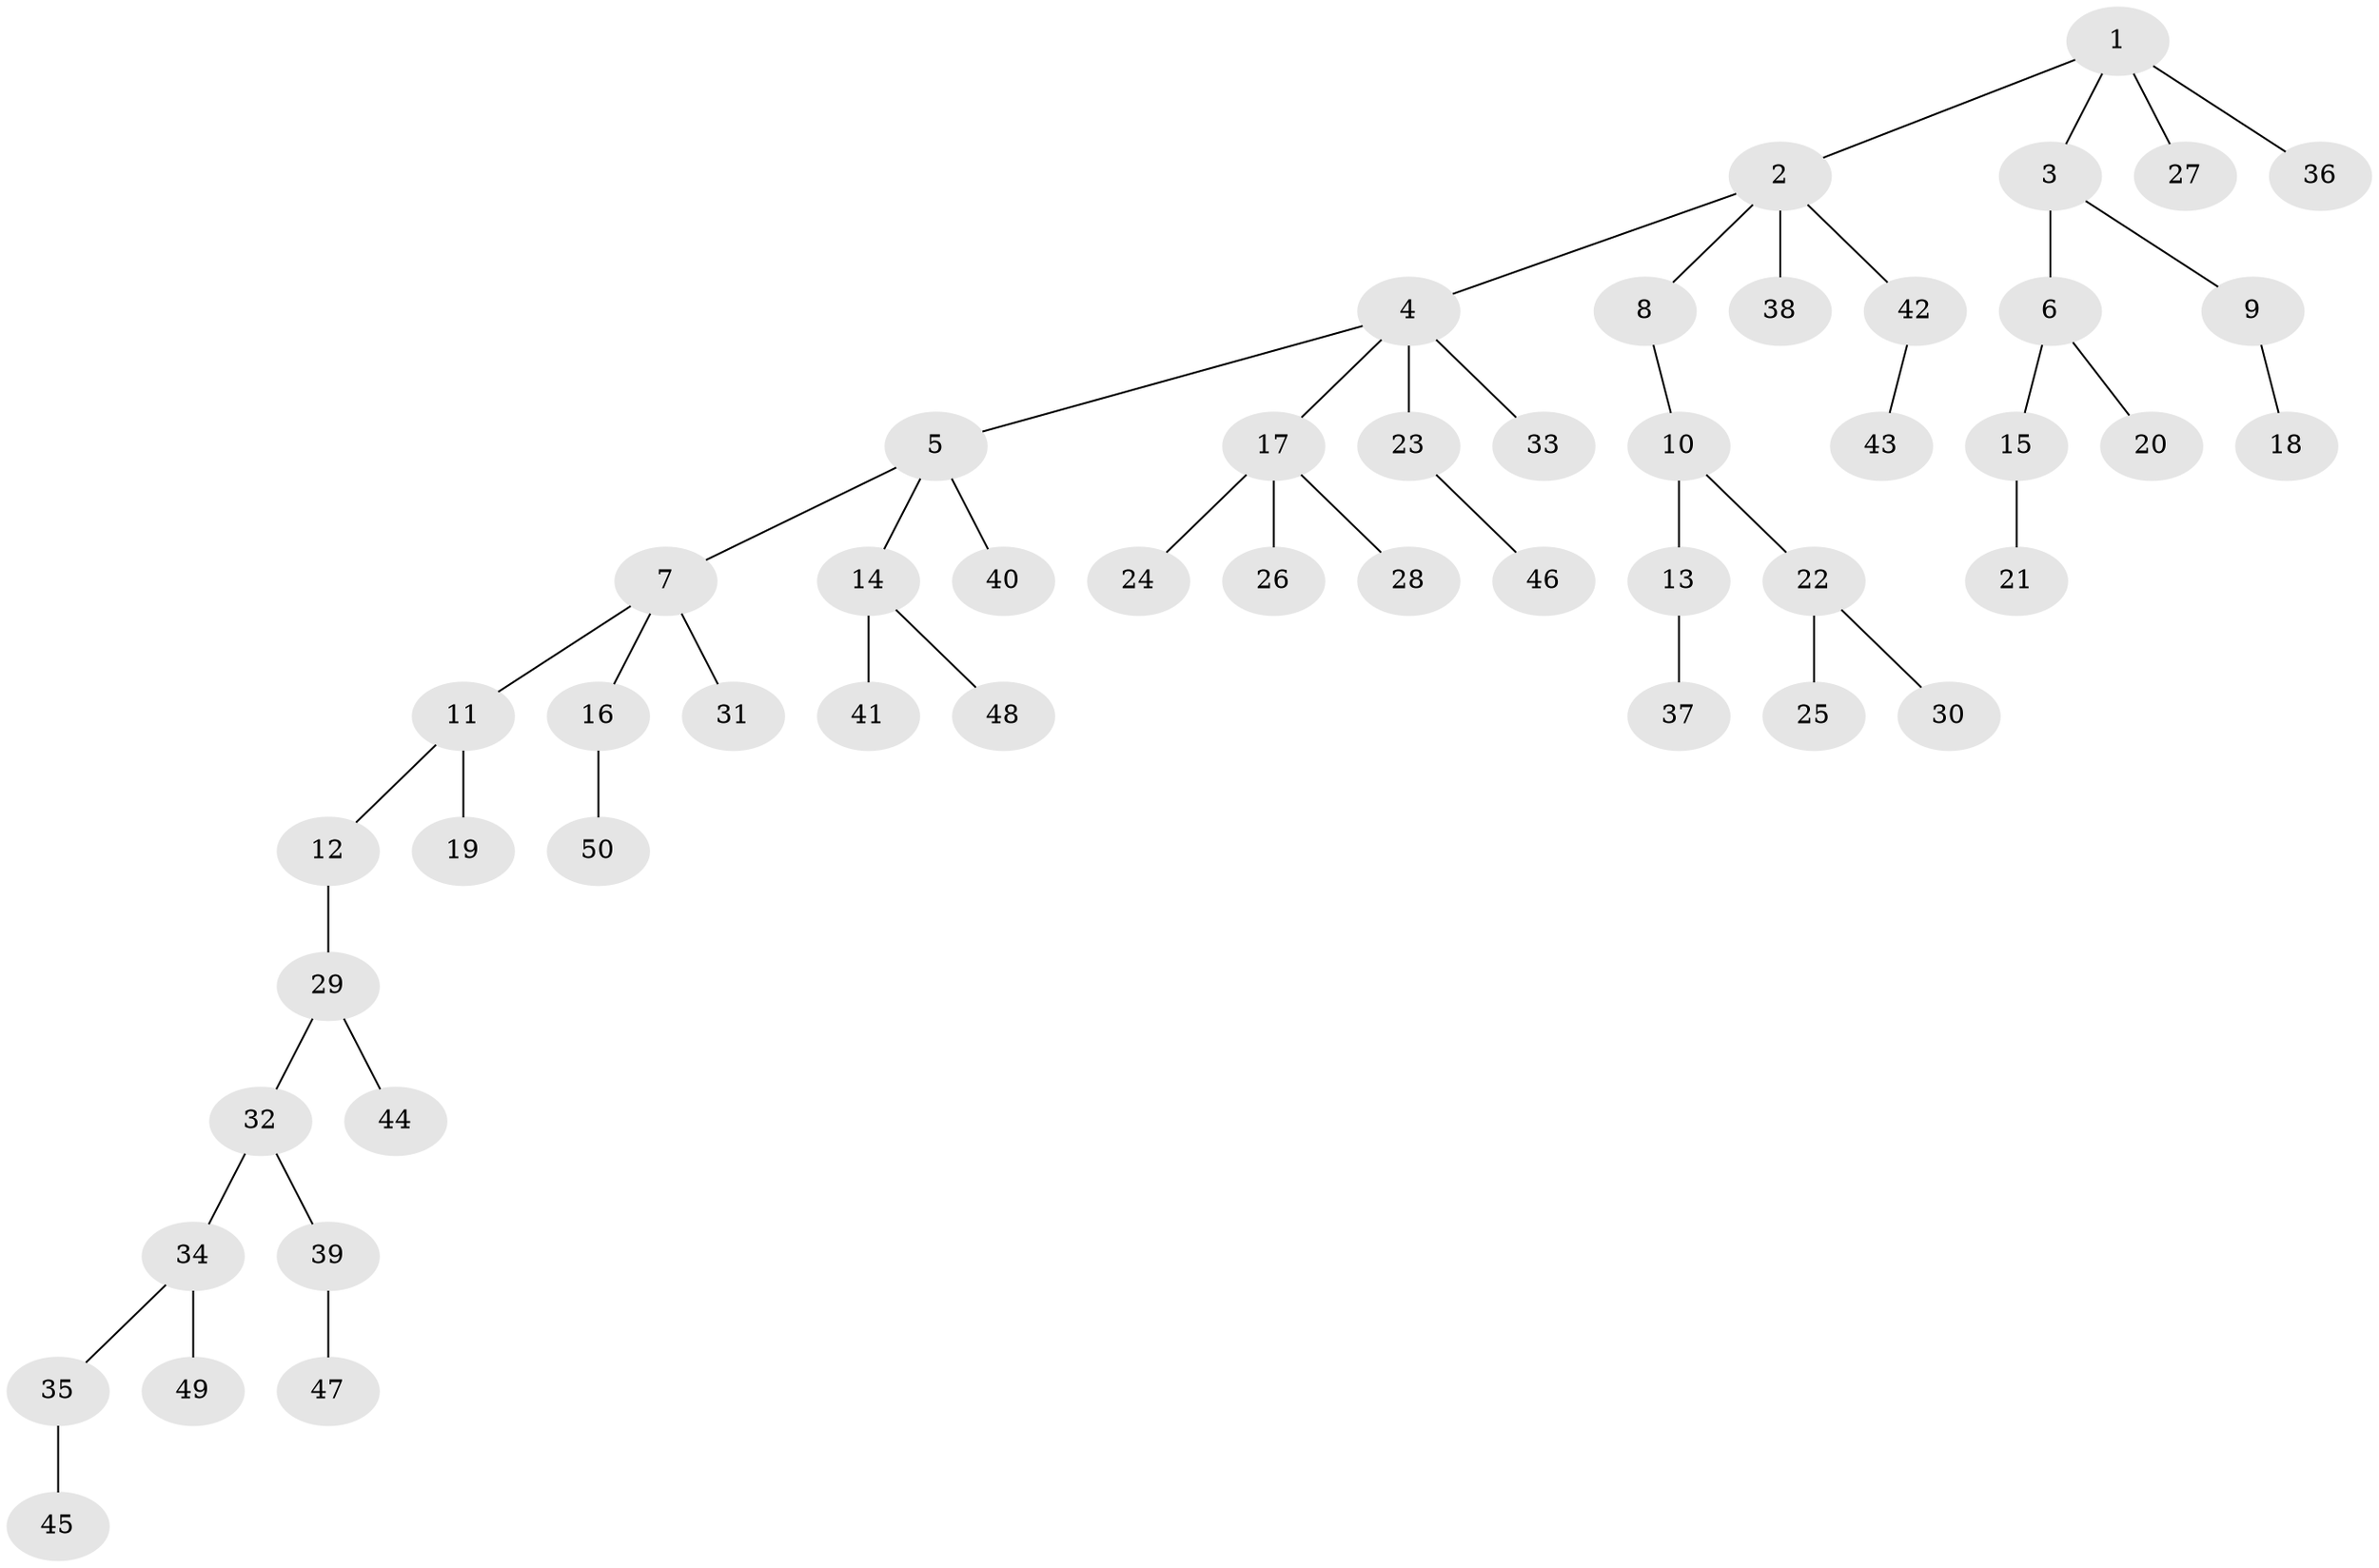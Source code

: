 // coarse degree distribution, {3: 0.125, 5: 0.0625, 7: 0.03125, 2: 0.15625, 1: 0.59375, 4: 0.03125}
// Generated by graph-tools (version 1.1) at 2025/24/03/03/25 07:24:08]
// undirected, 50 vertices, 49 edges
graph export_dot {
graph [start="1"]
  node [color=gray90,style=filled];
  1;
  2;
  3;
  4;
  5;
  6;
  7;
  8;
  9;
  10;
  11;
  12;
  13;
  14;
  15;
  16;
  17;
  18;
  19;
  20;
  21;
  22;
  23;
  24;
  25;
  26;
  27;
  28;
  29;
  30;
  31;
  32;
  33;
  34;
  35;
  36;
  37;
  38;
  39;
  40;
  41;
  42;
  43;
  44;
  45;
  46;
  47;
  48;
  49;
  50;
  1 -- 2;
  1 -- 3;
  1 -- 27;
  1 -- 36;
  2 -- 4;
  2 -- 8;
  2 -- 38;
  2 -- 42;
  3 -- 6;
  3 -- 9;
  4 -- 5;
  4 -- 17;
  4 -- 23;
  4 -- 33;
  5 -- 7;
  5 -- 14;
  5 -- 40;
  6 -- 15;
  6 -- 20;
  7 -- 11;
  7 -- 16;
  7 -- 31;
  8 -- 10;
  9 -- 18;
  10 -- 13;
  10 -- 22;
  11 -- 12;
  11 -- 19;
  12 -- 29;
  13 -- 37;
  14 -- 41;
  14 -- 48;
  15 -- 21;
  16 -- 50;
  17 -- 24;
  17 -- 26;
  17 -- 28;
  22 -- 25;
  22 -- 30;
  23 -- 46;
  29 -- 32;
  29 -- 44;
  32 -- 34;
  32 -- 39;
  34 -- 35;
  34 -- 49;
  35 -- 45;
  39 -- 47;
  42 -- 43;
}
